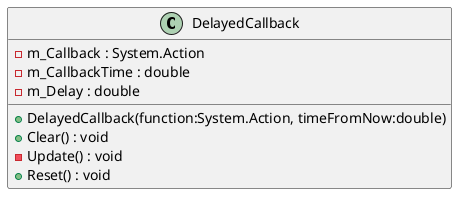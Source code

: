 @startuml
class DelayedCallback {
    - m_Callback : System.Action
    - m_CallbackTime : double
    - m_Delay : double
    + DelayedCallback(function:System.Action, timeFromNow:double)
    + Clear() : void
    - Update() : void
    + Reset() : void
}
@enduml
